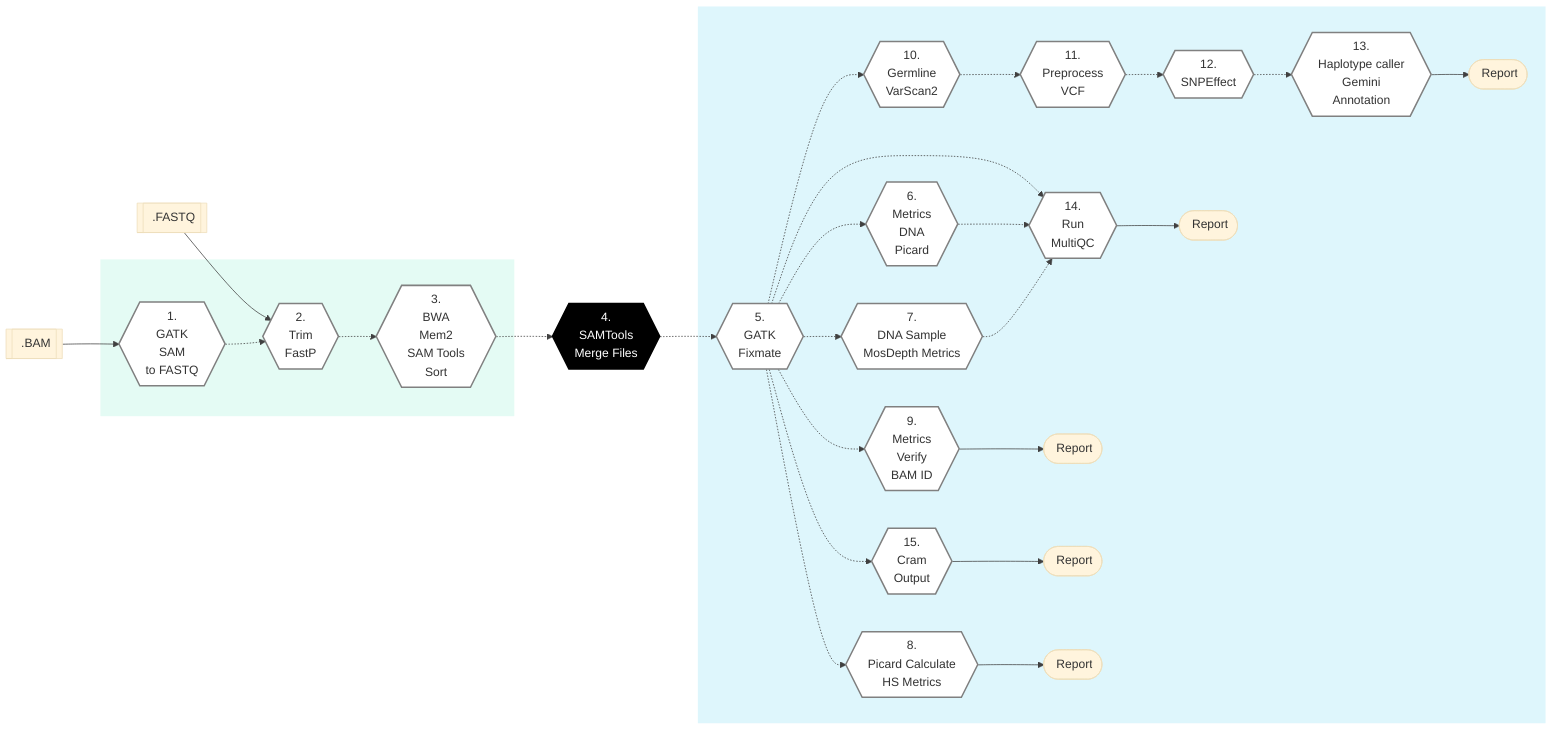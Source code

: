 %%{init: {'theme': 'base', 'themeVariables': { 'lineColor': '#404040'}}}%%

        %% GenPipes Schema for dnaseq.py
        %% Ref: https://bitbucket.org/mugqic/genpipes/src/master/pipelines/dnaseq_high_coverage/
        %% Author Shaloo Shalini <shalz@hotmail.com>
        %% -t germline_high_cov


        graph LR
        Node1{{ 1.<br/> GATK<br/>SAM<br/>to FASTQ }}:::nodefill
        Node2{{ 2.<br/> Trim<br/>FastP }}:::nodefill
        Node3{{ 3.<br/> BWA<br/>Mem2<br/>SAM Tools<br/>Sort }}:::nodefill
        Node4{{ 4.<br/> SAMTools<br/>Merge Files }}:::nodefillblack
        Node5{{ 5.<br/> GATK<br/>Fixmate }}:::nodefill
        Node6{{ 6.<br/> Metrics<br/>DNA<br/>Picard }}:::nodefill
        Node7{{ 7.<br/> DNA Sample <br/> MosDepth Metrics }}:::nodefill
        Node8{{ 8.<br/> Picard Calculate<br/>HS Metrics }}:::nodefill
        Node9{{ 9.<br/> Metrics<br/>Verify<br/>BAM ID }}:::nodefill
        Node10{{ 10.<br/> Germline <br/>VarScan2 }}:::nodefill
        Node11{{ 11.<br/> Preprocess <br/>VCF }}:::nodefill
        Node12{{ 12.<br/> SNPEffect }}:::nodefill
        Node13{{ 13.<br/> Haplotype caller <br/> Gemini <br/> Annotation }}:::nodefill
        Node14{{ 14.<br/> Run<br/>MultiQC }}:::nodefill
        Node15{{ 15.<br/> Cram<br/>Output }}:::nodefill

        Input1[[fa:fa-file-archive-o .BAM]]
        Input2[[fa:fa-file-archive-o .FASTQ]]

        MetricsOP([fa:fa-sticky-note-o Report ])
        RunQCOP([fa:fa-sticky-note-o Report ])
        CramOP([fa:fa-sticky-note-o Report ])
        HSMetricsOP([fa:fa-sticky-note-o Report ])
        GeminiAnnOP([fa:fa-sticky-note-o Report ])

        Input1 --> Node1
        Input2 --> Node2

        Node1 -.-> Node2 -.-> Node3 -.-> Node4 -.-> Node5
        Node5 -.-> Node6 & Node7 & Node8 & Node9 & Node10 & Node15
        Node10 -.-> Node11 -.-> Node12 -.-> Node13
        Node5 & Node6 & Node7 -.-> Node14

        Node8 --> HSMetricsOP
        Node9 --> MetricsOP
        Node13 -->GeminiAnnOP
        Node14 --> RunQCOP
        Node15 --> CramOP

        subgraph readSetSteps[" "]
          Node1
          Node2
          Node3
        end
        subgraph sampleSetSteps[" "]
          Node5
          Node6
          Node7
          Node8
          Node9
          Node10
          Node11
          Node12
          Node13
          Node14
          Node15

          MetricsOP
          RunQCOP
          CramOP
          HSMetricsOP
          GeminiAnnOP
        end

        classDef greenRect fill:#E4FBF4,stroke:white
        class readSetSteps greenRect
        classDef blueRect fill:#DEF6FC,stroke:white
        class sampleSetSteps blueRect
        classDef nodefill fill:#ffffff,stroke:gray,stroke-width:2px
        classDef nodefillblack fill:black,stroke:black,color:white,stroke-width:2px